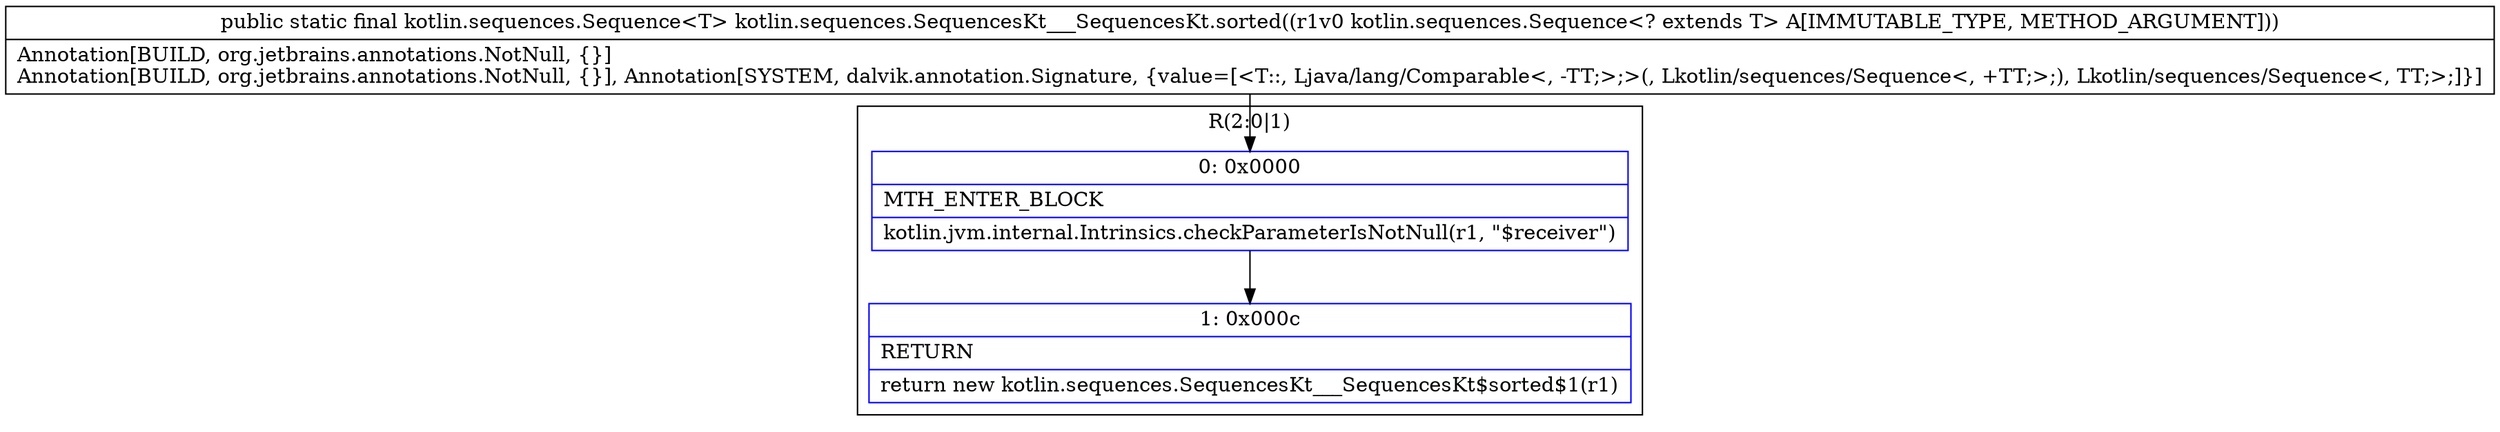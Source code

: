 digraph "CFG forkotlin.sequences.SequencesKt___SequencesKt.sorted(Lkotlin\/sequences\/Sequence;)Lkotlin\/sequences\/Sequence;" {
subgraph cluster_Region_179158581 {
label = "R(2:0|1)";
node [shape=record,color=blue];
Node_0 [shape=record,label="{0\:\ 0x0000|MTH_ENTER_BLOCK\l|kotlin.jvm.internal.Intrinsics.checkParameterIsNotNull(r1, \"$receiver\")\l}"];
Node_1 [shape=record,label="{1\:\ 0x000c|RETURN\l|return new kotlin.sequences.SequencesKt___SequencesKt$sorted$1(r1)\l}"];
}
MethodNode[shape=record,label="{public static final kotlin.sequences.Sequence\<T\> kotlin.sequences.SequencesKt___SequencesKt.sorted((r1v0 kotlin.sequences.Sequence\<? extends T\> A[IMMUTABLE_TYPE, METHOD_ARGUMENT]))  | Annotation[BUILD, org.jetbrains.annotations.NotNull, \{\}]\lAnnotation[BUILD, org.jetbrains.annotations.NotNull, \{\}], Annotation[SYSTEM, dalvik.annotation.Signature, \{value=[\<T::, Ljava\/lang\/Comparable\<, \-TT;\>;\>(, Lkotlin\/sequences\/Sequence\<, +TT;\>;), Lkotlin\/sequences\/Sequence\<, TT;\>;]\}]\l}"];
MethodNode -> Node_0;
Node_0 -> Node_1;
}

